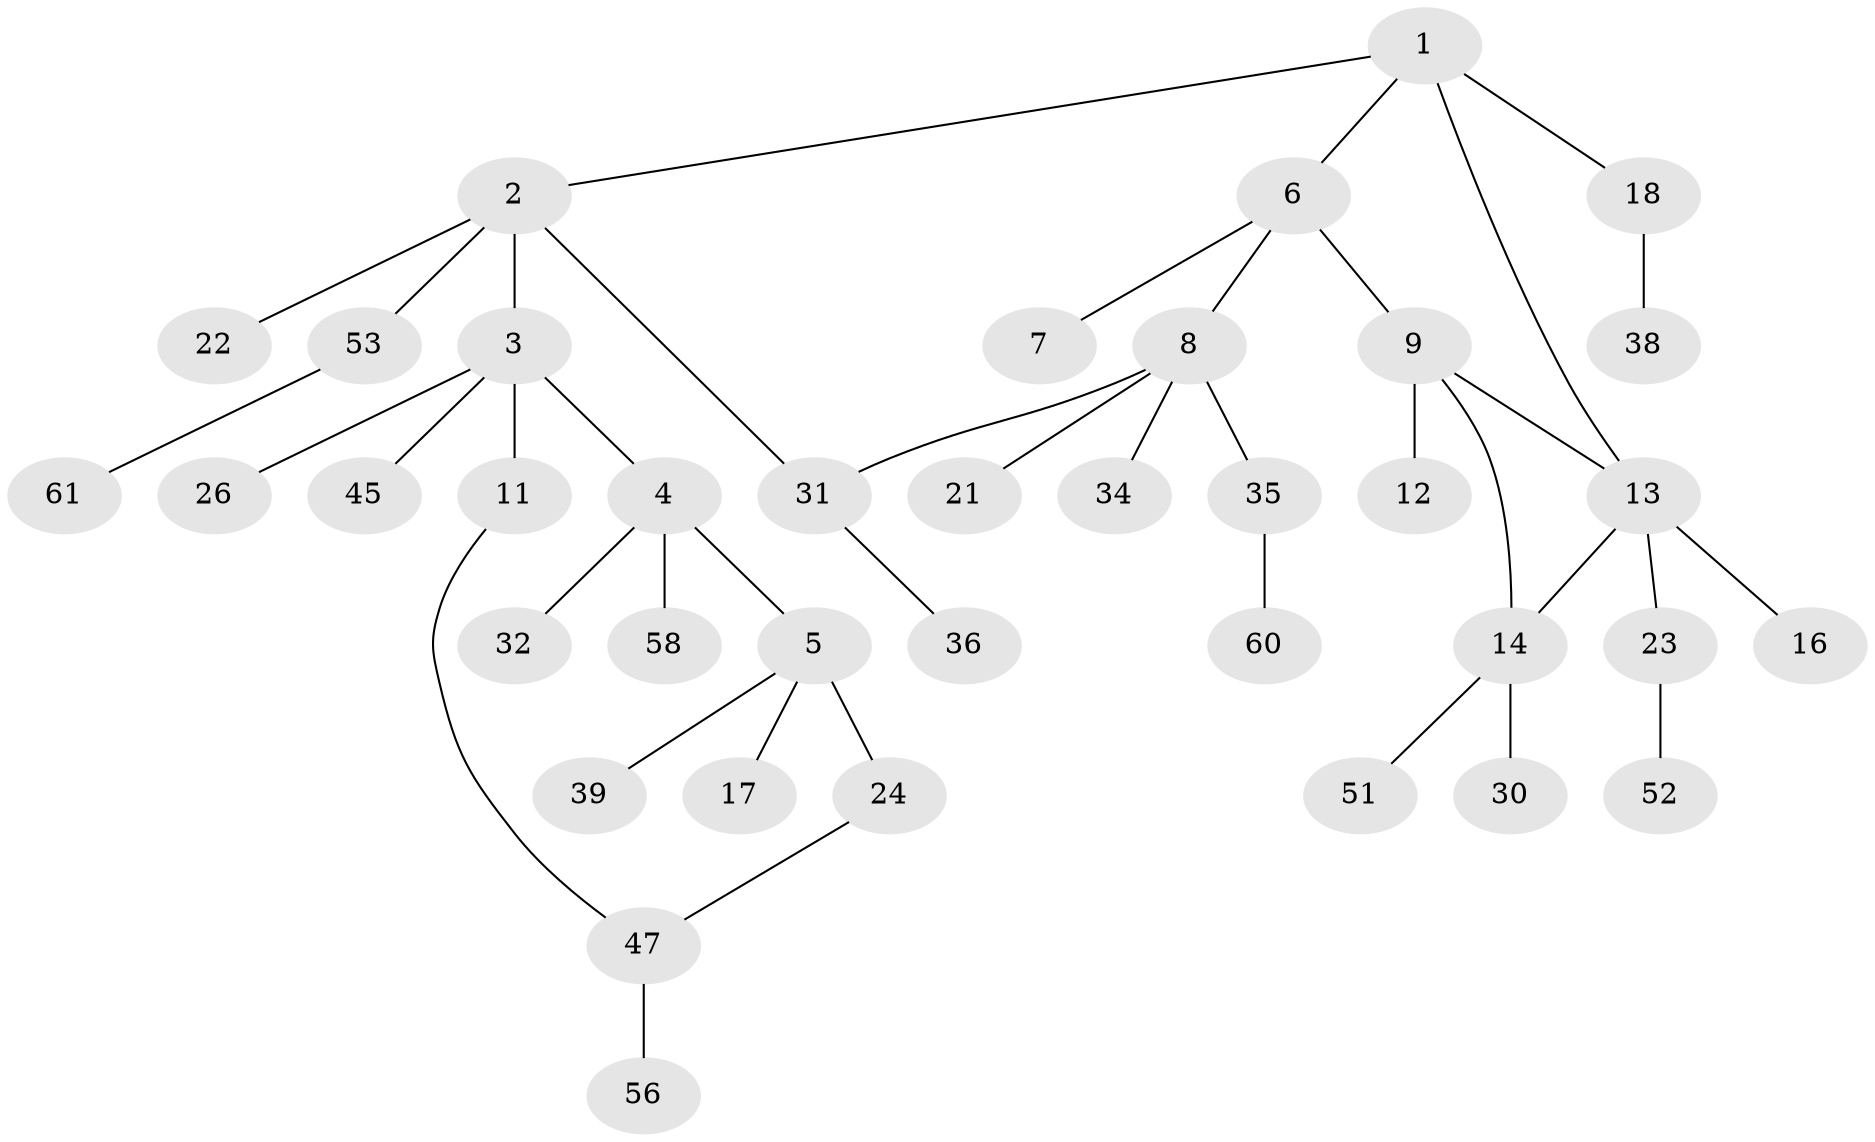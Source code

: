 // original degree distribution, {4: 0.04838709677419355, 6: 0.03225806451612903, 5: 0.06451612903225806, 3: 0.14516129032258066, 2: 0.27419354838709675, 1: 0.43548387096774194}
// Generated by graph-tools (version 1.1) at 2025/41/03/06/25 10:41:28]
// undirected, 38 vertices, 41 edges
graph export_dot {
graph [start="1"]
  node [color=gray90,style=filled];
  1 [super="+10"];
  2 [super="+25"];
  3 [super="+41"];
  4 [super="+43"];
  5 [super="+15"];
  6 [super="+40"];
  7 [super="+54"];
  8 [super="+20"];
  9 [super="+62"];
  11 [super="+55"];
  12 [super="+29"];
  13 [super="+42"];
  14 [super="+46"];
  16;
  17 [super="+44"];
  18 [super="+19"];
  21;
  22 [super="+27"];
  23 [super="+33"];
  24 [super="+28"];
  26 [super="+57"];
  30;
  31 [super="+49"];
  32;
  34;
  35 [super="+50"];
  36 [super="+37"];
  38;
  39;
  45;
  47 [super="+48"];
  51;
  52;
  53 [super="+59"];
  56;
  58;
  60;
  61;
  1 -- 2;
  1 -- 6;
  1 -- 18;
  1 -- 13;
  2 -- 3;
  2 -- 22;
  2 -- 53;
  2 -- 31;
  3 -- 4;
  3 -- 11 [weight=2];
  3 -- 26;
  3 -- 45;
  4 -- 5;
  4 -- 32;
  4 -- 58;
  5 -- 24;
  5 -- 17;
  5 -- 39;
  6 -- 7;
  6 -- 8;
  6 -- 9;
  8 -- 34;
  8 -- 35;
  8 -- 31;
  8 -- 21;
  9 -- 12;
  9 -- 13;
  9 -- 14;
  11 -- 47;
  13 -- 14;
  13 -- 16;
  13 -- 23;
  14 -- 30;
  14 -- 51;
  18 -- 38;
  23 -- 52;
  24 -- 47;
  31 -- 36;
  35 -- 60;
  47 -- 56;
  53 -- 61;
}
